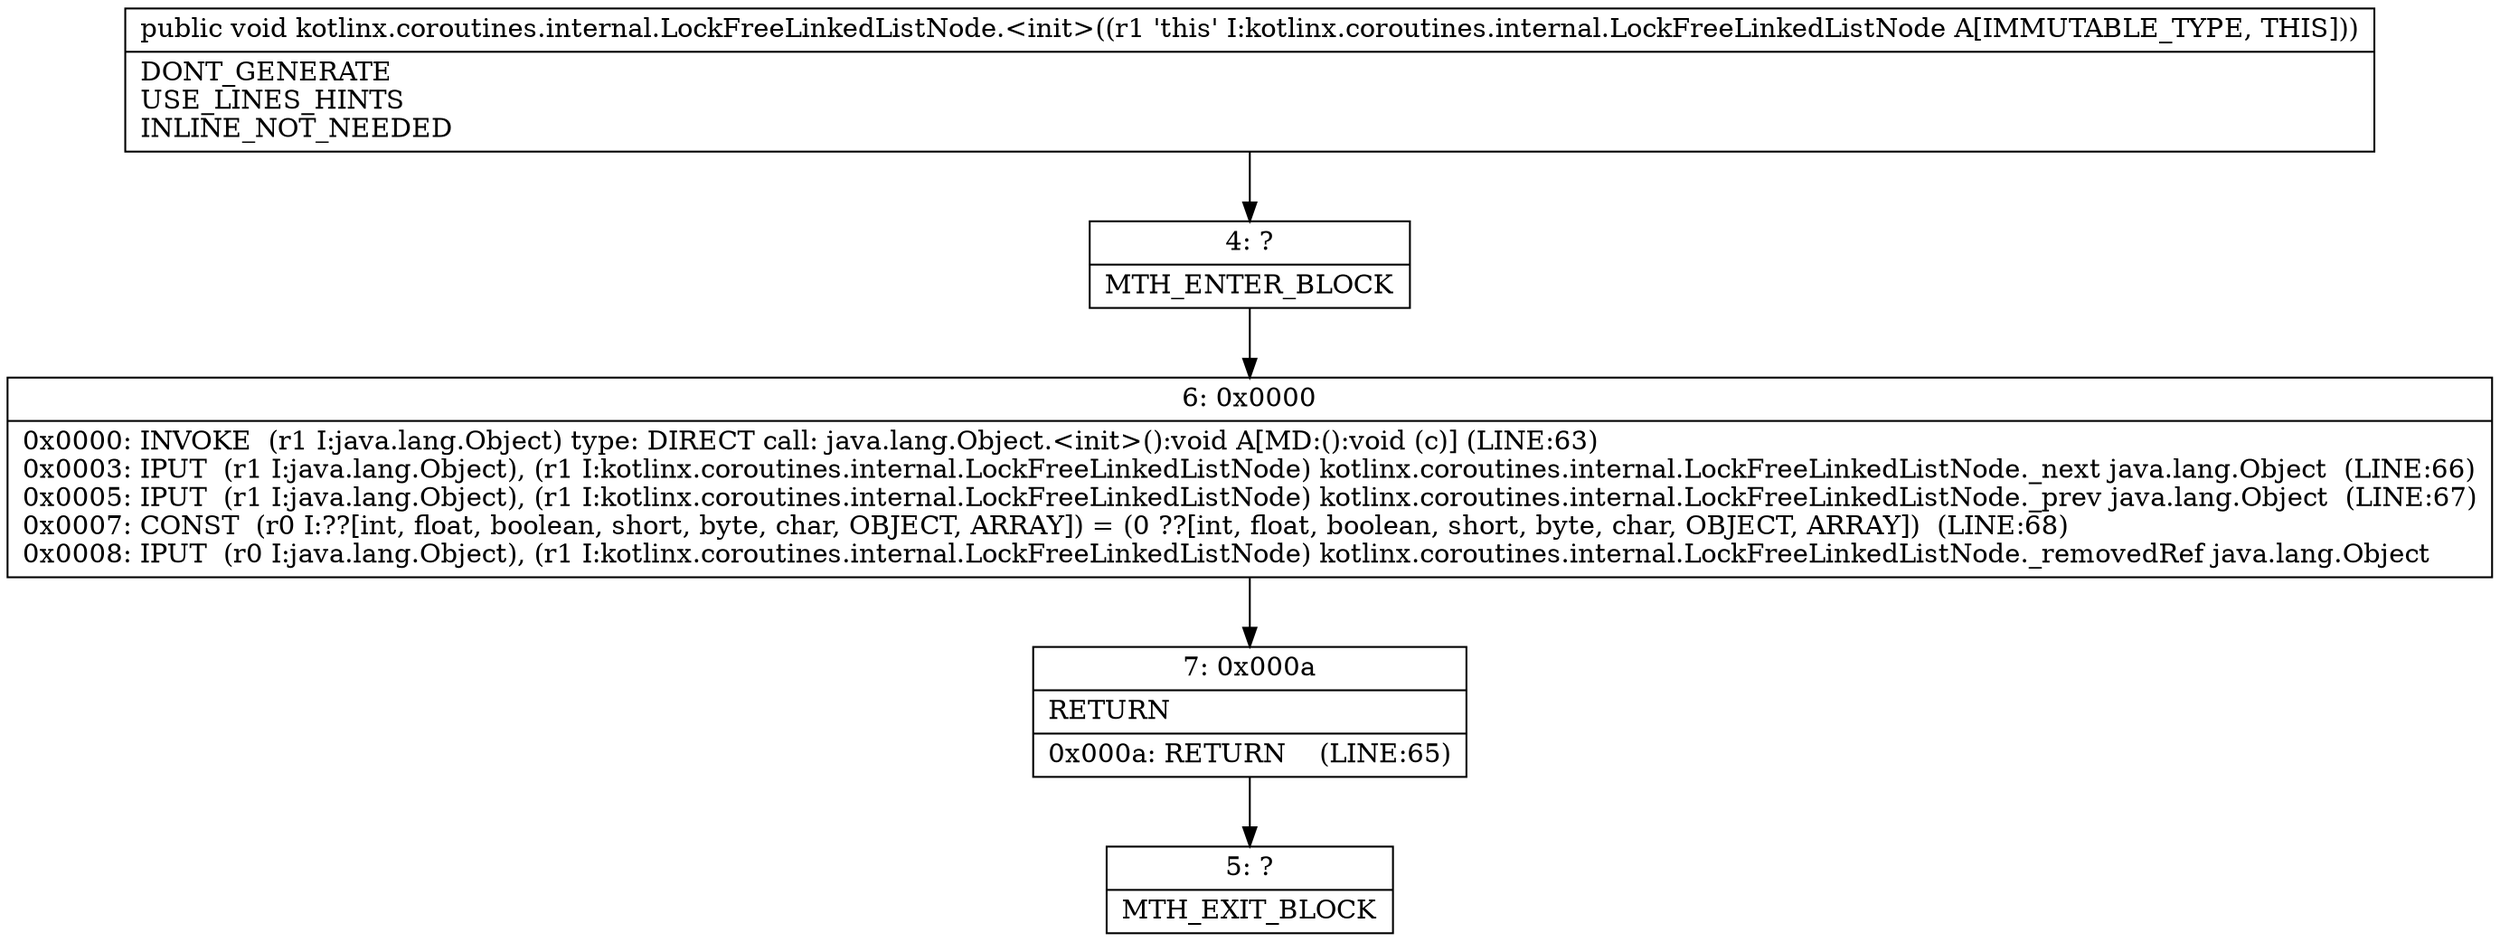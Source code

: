 digraph "CFG forkotlinx.coroutines.internal.LockFreeLinkedListNode.\<init\>()V" {
Node_4 [shape=record,label="{4\:\ ?|MTH_ENTER_BLOCK\l}"];
Node_6 [shape=record,label="{6\:\ 0x0000|0x0000: INVOKE  (r1 I:java.lang.Object) type: DIRECT call: java.lang.Object.\<init\>():void A[MD:():void (c)] (LINE:63)\l0x0003: IPUT  (r1 I:java.lang.Object), (r1 I:kotlinx.coroutines.internal.LockFreeLinkedListNode) kotlinx.coroutines.internal.LockFreeLinkedListNode._next java.lang.Object  (LINE:66)\l0x0005: IPUT  (r1 I:java.lang.Object), (r1 I:kotlinx.coroutines.internal.LockFreeLinkedListNode) kotlinx.coroutines.internal.LockFreeLinkedListNode._prev java.lang.Object  (LINE:67)\l0x0007: CONST  (r0 I:??[int, float, boolean, short, byte, char, OBJECT, ARRAY]) = (0 ??[int, float, boolean, short, byte, char, OBJECT, ARRAY])  (LINE:68)\l0x0008: IPUT  (r0 I:java.lang.Object), (r1 I:kotlinx.coroutines.internal.LockFreeLinkedListNode) kotlinx.coroutines.internal.LockFreeLinkedListNode._removedRef java.lang.Object \l}"];
Node_7 [shape=record,label="{7\:\ 0x000a|RETURN\l|0x000a: RETURN    (LINE:65)\l}"];
Node_5 [shape=record,label="{5\:\ ?|MTH_EXIT_BLOCK\l}"];
MethodNode[shape=record,label="{public void kotlinx.coroutines.internal.LockFreeLinkedListNode.\<init\>((r1 'this' I:kotlinx.coroutines.internal.LockFreeLinkedListNode A[IMMUTABLE_TYPE, THIS]))  | DONT_GENERATE\lUSE_LINES_HINTS\lINLINE_NOT_NEEDED\l}"];
MethodNode -> Node_4;Node_4 -> Node_6;
Node_6 -> Node_7;
Node_7 -> Node_5;
}

